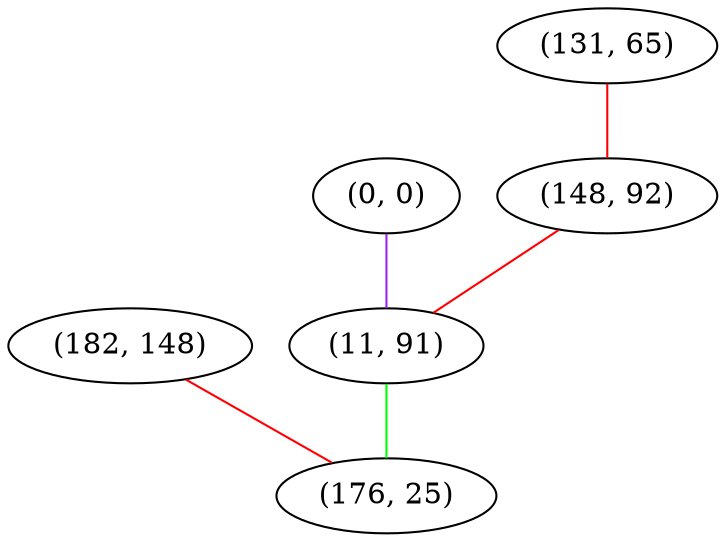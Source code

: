 graph "" {
"(182, 148)";
"(0, 0)";
"(131, 65)";
"(148, 92)";
"(11, 91)";
"(176, 25)";
"(182, 148)" -- "(176, 25)"  [color=red, key=0, weight=1];
"(0, 0)" -- "(11, 91)"  [color=purple, key=0, weight=4];
"(131, 65)" -- "(148, 92)"  [color=red, key=0, weight=1];
"(148, 92)" -- "(11, 91)"  [color=red, key=0, weight=1];
"(11, 91)" -- "(176, 25)"  [color=green, key=0, weight=2];
}
